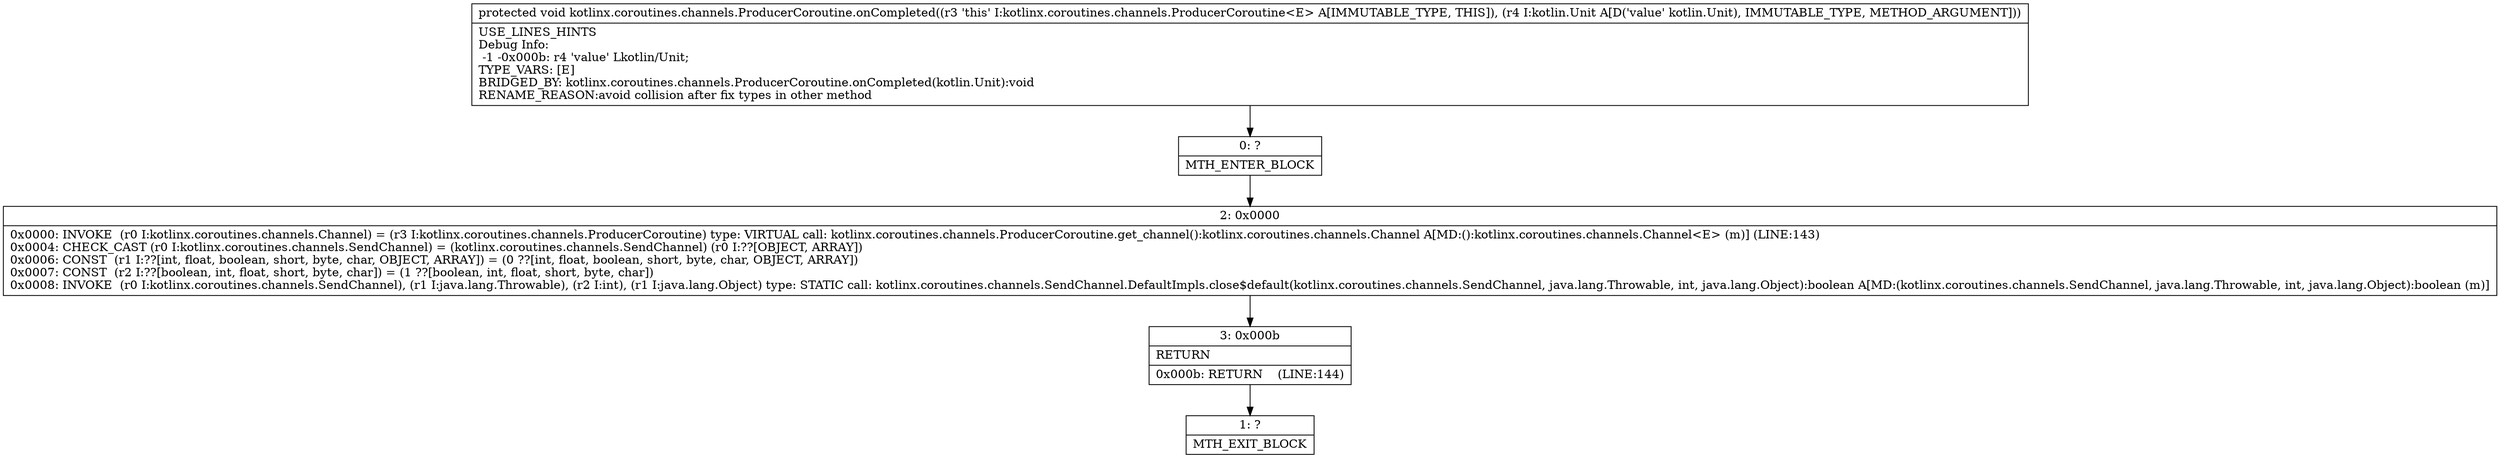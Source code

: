 digraph "CFG forkotlinx.coroutines.channels.ProducerCoroutine.onCompleted(Lkotlin\/Unit;)V" {
Node_0 [shape=record,label="{0\:\ ?|MTH_ENTER_BLOCK\l}"];
Node_2 [shape=record,label="{2\:\ 0x0000|0x0000: INVOKE  (r0 I:kotlinx.coroutines.channels.Channel) = (r3 I:kotlinx.coroutines.channels.ProducerCoroutine) type: VIRTUAL call: kotlinx.coroutines.channels.ProducerCoroutine.get_channel():kotlinx.coroutines.channels.Channel A[MD:():kotlinx.coroutines.channels.Channel\<E\> (m)] (LINE:143)\l0x0004: CHECK_CAST (r0 I:kotlinx.coroutines.channels.SendChannel) = (kotlinx.coroutines.channels.SendChannel) (r0 I:??[OBJECT, ARRAY]) \l0x0006: CONST  (r1 I:??[int, float, boolean, short, byte, char, OBJECT, ARRAY]) = (0 ??[int, float, boolean, short, byte, char, OBJECT, ARRAY]) \l0x0007: CONST  (r2 I:??[boolean, int, float, short, byte, char]) = (1 ??[boolean, int, float, short, byte, char]) \l0x0008: INVOKE  (r0 I:kotlinx.coroutines.channels.SendChannel), (r1 I:java.lang.Throwable), (r2 I:int), (r1 I:java.lang.Object) type: STATIC call: kotlinx.coroutines.channels.SendChannel.DefaultImpls.close$default(kotlinx.coroutines.channels.SendChannel, java.lang.Throwable, int, java.lang.Object):boolean A[MD:(kotlinx.coroutines.channels.SendChannel, java.lang.Throwable, int, java.lang.Object):boolean (m)]\l}"];
Node_3 [shape=record,label="{3\:\ 0x000b|RETURN\l|0x000b: RETURN    (LINE:144)\l}"];
Node_1 [shape=record,label="{1\:\ ?|MTH_EXIT_BLOCK\l}"];
MethodNode[shape=record,label="{protected void kotlinx.coroutines.channels.ProducerCoroutine.onCompleted((r3 'this' I:kotlinx.coroutines.channels.ProducerCoroutine\<E\> A[IMMUTABLE_TYPE, THIS]), (r4 I:kotlin.Unit A[D('value' kotlin.Unit), IMMUTABLE_TYPE, METHOD_ARGUMENT]))  | USE_LINES_HINTS\lDebug Info:\l  \-1 \-0x000b: r4 'value' Lkotlin\/Unit;\lTYPE_VARS: [E]\lBRIDGED_BY: kotlinx.coroutines.channels.ProducerCoroutine.onCompleted(kotlin.Unit):void\lRENAME_REASON:avoid collision after fix types in other method\l}"];
MethodNode -> Node_0;Node_0 -> Node_2;
Node_2 -> Node_3;
Node_3 -> Node_1;
}

